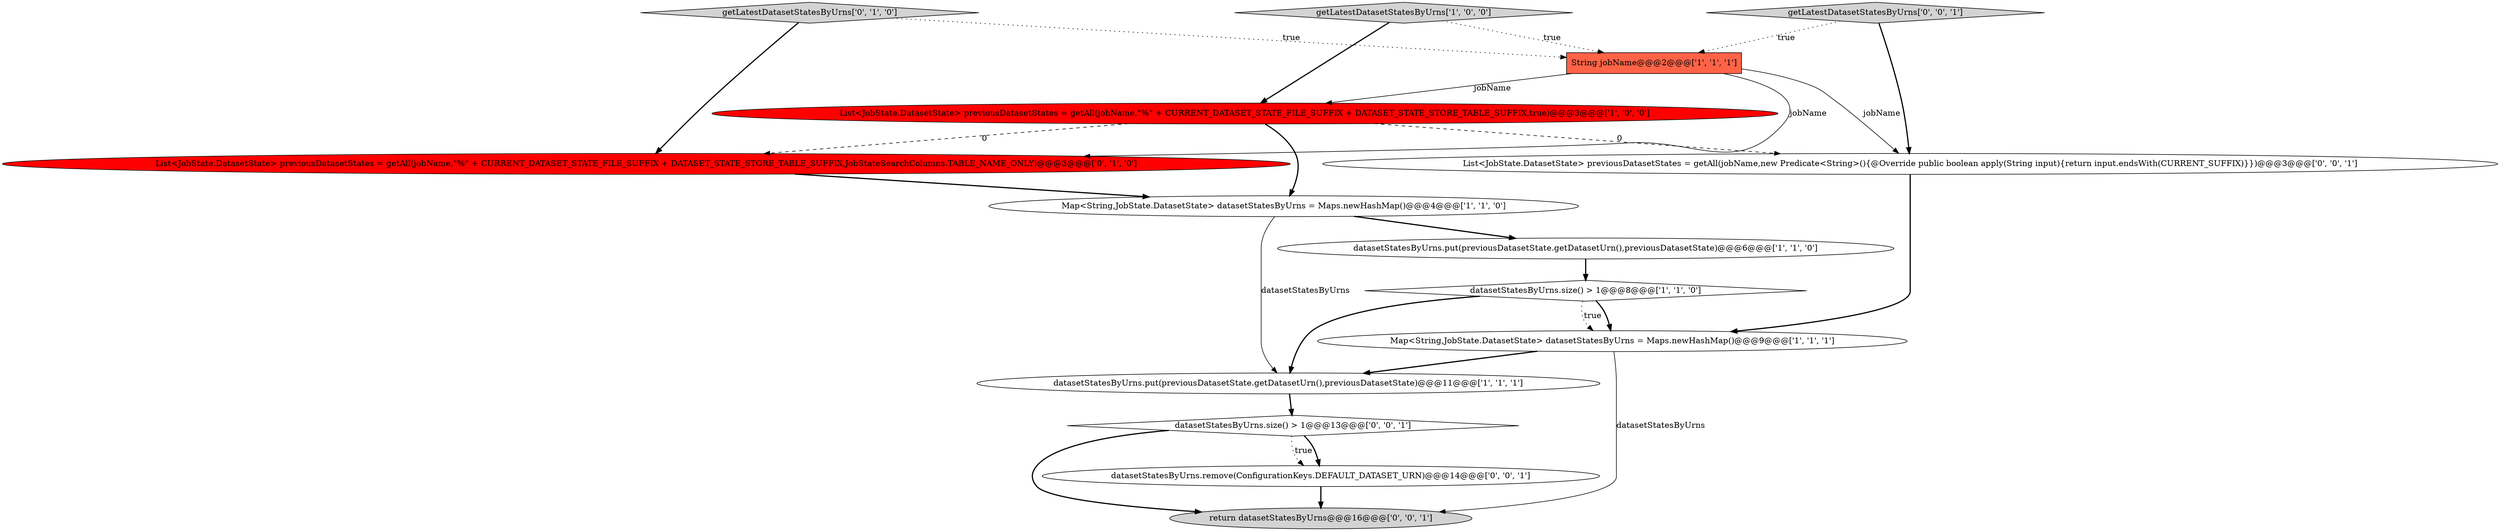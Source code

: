 digraph {
12 [style = filled, label = "datasetStatesByUrns.remove(ConfigurationKeys.DEFAULT_DATASET_URN)@@@14@@@['0', '0', '1']", fillcolor = white, shape = ellipse image = "AAA0AAABBB3BBB"];
11 [style = filled, label = "datasetStatesByUrns.size() > 1@@@13@@@['0', '0', '1']", fillcolor = white, shape = diamond image = "AAA0AAABBB3BBB"];
4 [style = filled, label = "String jobName@@@2@@@['1', '1', '1']", fillcolor = tomato, shape = box image = "AAA0AAABBB1BBB"];
14 [style = filled, label = "return datasetStatesByUrns@@@16@@@['0', '0', '1']", fillcolor = lightgray, shape = ellipse image = "AAA0AAABBB3BBB"];
13 [style = filled, label = "List<JobState.DatasetState> previousDatasetStates = getAll(jobName,new Predicate<String>(){@Override public boolean apply(String input){return input.endsWith(CURRENT_SUFFIX)}})@@@3@@@['0', '0', '1']", fillcolor = white, shape = ellipse image = "AAA0AAABBB3BBB"];
7 [style = filled, label = "Map<String,JobState.DatasetState> datasetStatesByUrns = Maps.newHashMap()@@@4@@@['1', '1', '0']", fillcolor = white, shape = ellipse image = "AAA0AAABBB1BBB"];
8 [style = filled, label = "getLatestDatasetStatesByUrns['0', '1', '0']", fillcolor = lightgray, shape = diamond image = "AAA0AAABBB2BBB"];
9 [style = filled, label = "List<JobState.DatasetState> previousDatasetStates = getAll(jobName,\"%\" + CURRENT_DATASET_STATE_FILE_SUFFIX + DATASET_STATE_STORE_TABLE_SUFFIX,JobStateSearchColumns.TABLE_NAME_ONLY)@@@3@@@['0', '1', '0']", fillcolor = red, shape = ellipse image = "AAA1AAABBB2BBB"];
10 [style = filled, label = "getLatestDatasetStatesByUrns['0', '0', '1']", fillcolor = lightgray, shape = diamond image = "AAA0AAABBB3BBB"];
3 [style = filled, label = "List<JobState.DatasetState> previousDatasetStates = getAll(jobName,\"%\" + CURRENT_DATASET_STATE_FILE_SUFFIX + DATASET_STATE_STORE_TABLE_SUFFIX,true)@@@3@@@['1', '0', '0']", fillcolor = red, shape = ellipse image = "AAA1AAABBB1BBB"];
2 [style = filled, label = "getLatestDatasetStatesByUrns['1', '0', '0']", fillcolor = lightgray, shape = diamond image = "AAA0AAABBB1BBB"];
5 [style = filled, label = "Map<String,JobState.DatasetState> datasetStatesByUrns = Maps.newHashMap()@@@9@@@['1', '1', '1']", fillcolor = white, shape = ellipse image = "AAA0AAABBB1BBB"];
6 [style = filled, label = "datasetStatesByUrns.put(previousDatasetState.getDatasetUrn(),previousDatasetState)@@@11@@@['1', '1', '1']", fillcolor = white, shape = ellipse image = "AAA0AAABBB1BBB"];
0 [style = filled, label = "datasetStatesByUrns.put(previousDatasetState.getDatasetUrn(),previousDatasetState)@@@6@@@['1', '1', '0']", fillcolor = white, shape = ellipse image = "AAA0AAABBB1BBB"];
1 [style = filled, label = "datasetStatesByUrns.size() > 1@@@8@@@['1', '1', '0']", fillcolor = white, shape = diamond image = "AAA0AAABBB1BBB"];
1->5 [style = bold, label=""];
11->14 [style = bold, label=""];
4->3 [style = solid, label="jobName"];
2->3 [style = bold, label=""];
11->12 [style = dotted, label="true"];
7->0 [style = bold, label=""];
11->12 [style = bold, label=""];
9->7 [style = bold, label=""];
3->13 [style = dashed, label="0"];
8->4 [style = dotted, label="true"];
1->6 [style = bold, label=""];
5->6 [style = bold, label=""];
10->13 [style = bold, label=""];
3->7 [style = bold, label=""];
3->9 [style = dashed, label="0"];
0->1 [style = bold, label=""];
6->11 [style = bold, label=""];
2->4 [style = dotted, label="true"];
12->14 [style = bold, label=""];
8->9 [style = bold, label=""];
4->9 [style = solid, label="jobName"];
4->13 [style = solid, label="jobName"];
13->5 [style = bold, label=""];
7->6 [style = solid, label="datasetStatesByUrns"];
5->14 [style = solid, label="datasetStatesByUrns"];
10->4 [style = dotted, label="true"];
1->5 [style = dotted, label="true"];
}
